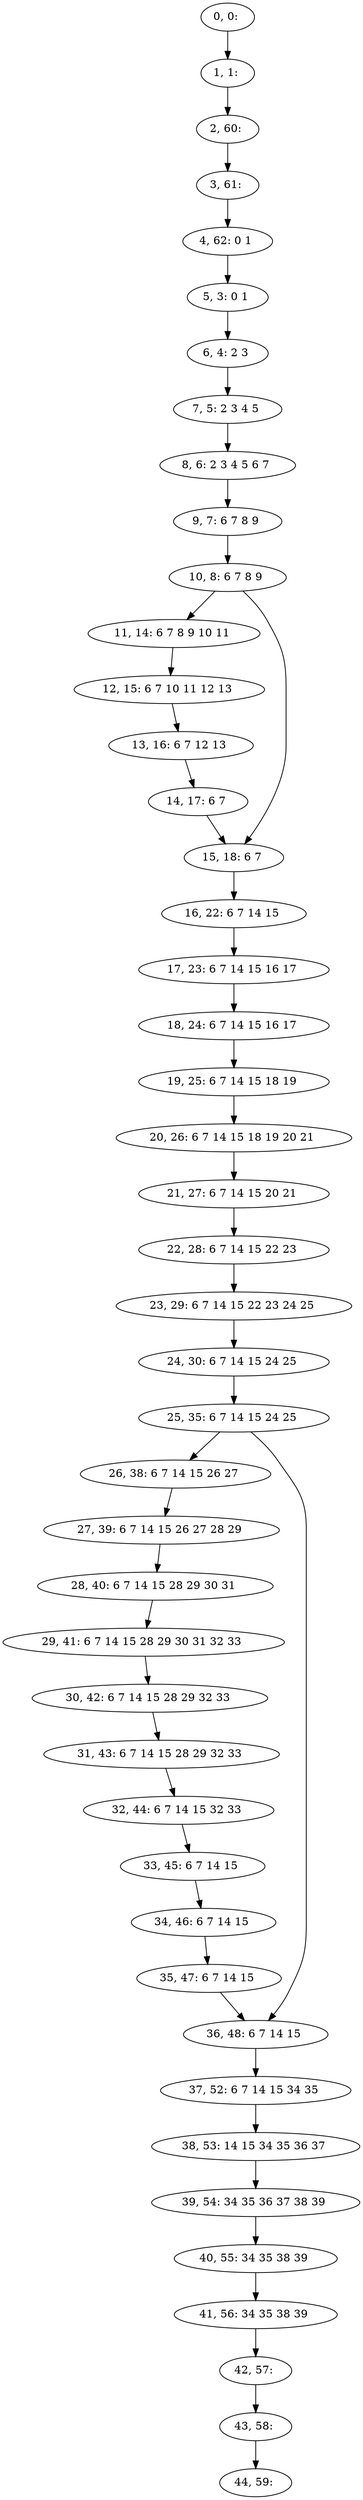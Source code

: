 digraph G {
0[label="0, 0: "];
1[label="1, 1: "];
2[label="2, 60: "];
3[label="3, 61: "];
4[label="4, 62: 0 1 "];
5[label="5, 3: 0 1 "];
6[label="6, 4: 2 3 "];
7[label="7, 5: 2 3 4 5 "];
8[label="8, 6: 2 3 4 5 6 7 "];
9[label="9, 7: 6 7 8 9 "];
10[label="10, 8: 6 7 8 9 "];
11[label="11, 14: 6 7 8 9 10 11 "];
12[label="12, 15: 6 7 10 11 12 13 "];
13[label="13, 16: 6 7 12 13 "];
14[label="14, 17: 6 7 "];
15[label="15, 18: 6 7 "];
16[label="16, 22: 6 7 14 15 "];
17[label="17, 23: 6 7 14 15 16 17 "];
18[label="18, 24: 6 7 14 15 16 17 "];
19[label="19, 25: 6 7 14 15 18 19 "];
20[label="20, 26: 6 7 14 15 18 19 20 21 "];
21[label="21, 27: 6 7 14 15 20 21 "];
22[label="22, 28: 6 7 14 15 22 23 "];
23[label="23, 29: 6 7 14 15 22 23 24 25 "];
24[label="24, 30: 6 7 14 15 24 25 "];
25[label="25, 35: 6 7 14 15 24 25 "];
26[label="26, 38: 6 7 14 15 26 27 "];
27[label="27, 39: 6 7 14 15 26 27 28 29 "];
28[label="28, 40: 6 7 14 15 28 29 30 31 "];
29[label="29, 41: 6 7 14 15 28 29 30 31 32 33 "];
30[label="30, 42: 6 7 14 15 28 29 32 33 "];
31[label="31, 43: 6 7 14 15 28 29 32 33 "];
32[label="32, 44: 6 7 14 15 32 33 "];
33[label="33, 45: 6 7 14 15 "];
34[label="34, 46: 6 7 14 15 "];
35[label="35, 47: 6 7 14 15 "];
36[label="36, 48: 6 7 14 15 "];
37[label="37, 52: 6 7 14 15 34 35 "];
38[label="38, 53: 14 15 34 35 36 37 "];
39[label="39, 54: 34 35 36 37 38 39 "];
40[label="40, 55: 34 35 38 39 "];
41[label="41, 56: 34 35 38 39 "];
42[label="42, 57: "];
43[label="43, 58: "];
44[label="44, 59: "];
0->1 ;
1->2 ;
2->3 ;
3->4 ;
4->5 ;
5->6 ;
6->7 ;
7->8 ;
8->9 ;
9->10 ;
10->11 ;
10->15 ;
11->12 ;
12->13 ;
13->14 ;
14->15 ;
15->16 ;
16->17 ;
17->18 ;
18->19 ;
19->20 ;
20->21 ;
21->22 ;
22->23 ;
23->24 ;
24->25 ;
25->26 ;
25->36 ;
26->27 ;
27->28 ;
28->29 ;
29->30 ;
30->31 ;
31->32 ;
32->33 ;
33->34 ;
34->35 ;
35->36 ;
36->37 ;
37->38 ;
38->39 ;
39->40 ;
40->41 ;
41->42 ;
42->43 ;
43->44 ;
}
